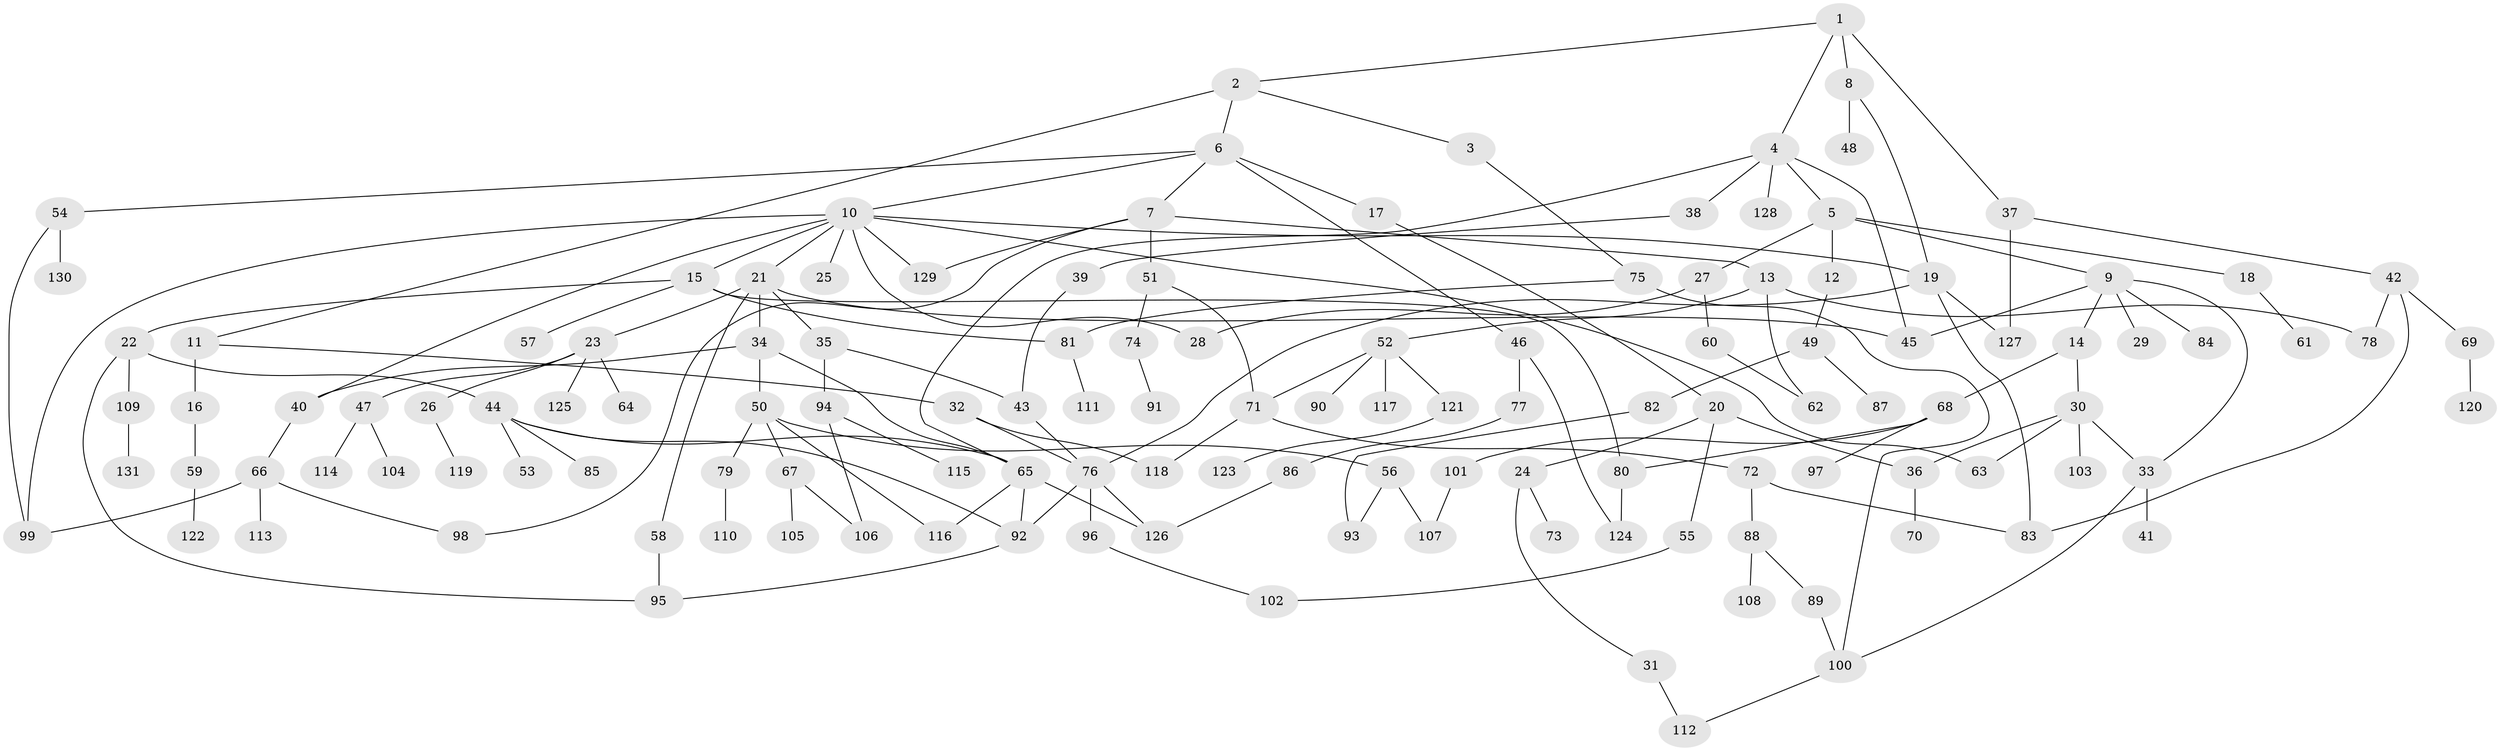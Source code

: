 // Generated by graph-tools (version 1.1) at 2025/01/03/09/25 03:01:05]
// undirected, 131 vertices, 171 edges
graph export_dot {
graph [start="1"]
  node [color=gray90,style=filled];
  1;
  2;
  3;
  4;
  5;
  6;
  7;
  8;
  9;
  10;
  11;
  12;
  13;
  14;
  15;
  16;
  17;
  18;
  19;
  20;
  21;
  22;
  23;
  24;
  25;
  26;
  27;
  28;
  29;
  30;
  31;
  32;
  33;
  34;
  35;
  36;
  37;
  38;
  39;
  40;
  41;
  42;
  43;
  44;
  45;
  46;
  47;
  48;
  49;
  50;
  51;
  52;
  53;
  54;
  55;
  56;
  57;
  58;
  59;
  60;
  61;
  62;
  63;
  64;
  65;
  66;
  67;
  68;
  69;
  70;
  71;
  72;
  73;
  74;
  75;
  76;
  77;
  78;
  79;
  80;
  81;
  82;
  83;
  84;
  85;
  86;
  87;
  88;
  89;
  90;
  91;
  92;
  93;
  94;
  95;
  96;
  97;
  98;
  99;
  100;
  101;
  102;
  103;
  104;
  105;
  106;
  107;
  108;
  109;
  110;
  111;
  112;
  113;
  114;
  115;
  116;
  117;
  118;
  119;
  120;
  121;
  122;
  123;
  124;
  125;
  126;
  127;
  128;
  129;
  130;
  131;
  1 -- 2;
  1 -- 4;
  1 -- 8;
  1 -- 37;
  2 -- 3;
  2 -- 6;
  2 -- 11;
  3 -- 75;
  4 -- 5;
  4 -- 38;
  4 -- 65;
  4 -- 128;
  4 -- 45;
  5 -- 9;
  5 -- 12;
  5 -- 18;
  5 -- 27;
  6 -- 7;
  6 -- 10;
  6 -- 17;
  6 -- 46;
  6 -- 54;
  7 -- 13;
  7 -- 51;
  7 -- 98;
  7 -- 129;
  8 -- 19;
  8 -- 48;
  9 -- 14;
  9 -- 29;
  9 -- 84;
  9 -- 45;
  9 -- 33;
  10 -- 15;
  10 -- 21;
  10 -- 25;
  10 -- 63;
  10 -- 129;
  10 -- 40;
  10 -- 19;
  10 -- 28;
  10 -- 99;
  11 -- 16;
  11 -- 32;
  12 -- 49;
  13 -- 52;
  13 -- 78;
  13 -- 62;
  14 -- 30;
  14 -- 68;
  15 -- 22;
  15 -- 57;
  15 -- 80;
  15 -- 81;
  16 -- 59;
  17 -- 20;
  18 -- 61;
  19 -- 83;
  19 -- 127;
  19 -- 76;
  20 -- 24;
  20 -- 36;
  20 -- 55;
  21 -- 23;
  21 -- 34;
  21 -- 35;
  21 -- 45;
  21 -- 58;
  22 -- 44;
  22 -- 95;
  22 -- 109;
  23 -- 26;
  23 -- 47;
  23 -- 64;
  23 -- 125;
  24 -- 31;
  24 -- 73;
  26 -- 119;
  27 -- 28;
  27 -- 60;
  30 -- 33;
  30 -- 103;
  30 -- 63;
  30 -- 36;
  31 -- 112;
  32 -- 76;
  32 -- 118;
  33 -- 41;
  33 -- 100;
  34 -- 40;
  34 -- 50;
  34 -- 65;
  35 -- 94;
  35 -- 43;
  36 -- 70;
  37 -- 42;
  37 -- 127;
  38 -- 39;
  39 -- 43;
  40 -- 66;
  42 -- 69;
  42 -- 78;
  42 -- 83;
  43 -- 76;
  44 -- 53;
  44 -- 85;
  44 -- 92;
  44 -- 65;
  46 -- 77;
  46 -- 124;
  47 -- 104;
  47 -- 114;
  49 -- 82;
  49 -- 87;
  50 -- 56;
  50 -- 67;
  50 -- 79;
  50 -- 116;
  51 -- 74;
  51 -- 71;
  52 -- 71;
  52 -- 90;
  52 -- 117;
  52 -- 121;
  54 -- 130;
  54 -- 99;
  55 -- 102;
  56 -- 93;
  56 -- 107;
  58 -- 95;
  59 -- 122;
  60 -- 62;
  65 -- 92;
  65 -- 126;
  65 -- 116;
  66 -- 98;
  66 -- 99;
  66 -- 113;
  67 -- 105;
  67 -- 106;
  68 -- 97;
  68 -- 101;
  68 -- 80;
  69 -- 120;
  71 -- 72;
  71 -- 118;
  72 -- 88;
  72 -- 83;
  74 -- 91;
  75 -- 81;
  75 -- 100;
  76 -- 96;
  76 -- 126;
  76 -- 92;
  77 -- 86;
  79 -- 110;
  80 -- 124;
  81 -- 111;
  82 -- 93;
  86 -- 126;
  88 -- 89;
  88 -- 108;
  89 -- 100;
  92 -- 95;
  94 -- 115;
  94 -- 106;
  96 -- 102;
  100 -- 112;
  101 -- 107;
  109 -- 131;
  121 -- 123;
}
